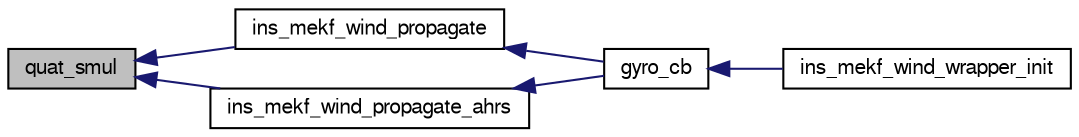 digraph "quat_smul"
{
  edge [fontname="FreeSans",fontsize="10",labelfontname="FreeSans",labelfontsize="10"];
  node [fontname="FreeSans",fontsize="10",shape=record];
  rankdir="LR";
  Node1 [label="quat_smul",height=0.2,width=0.4,color="black", fillcolor="grey75", style="filled", fontcolor="black"];
  Node1 -> Node2 [dir="back",color="midnightblue",fontsize="10",style="solid",fontname="FreeSans"];
  Node2 [label="ins_mekf_wind_propagate",height=0.2,width=0.4,color="black", fillcolor="white", style="filled",URL="$ins__mekf__wind_8h.html#a81c2c896970bbb2edecd7912c450ef76",tooltip="Full INS propagation. "];
  Node2 -> Node3 [dir="back",color="midnightblue",fontsize="10",style="solid",fontname="FreeSans"];
  Node3 [label="gyro_cb",height=0.2,width=0.4,color="black", fillcolor="white", style="filled",URL="$ins__mekf__wind__wrapper_8c.html#a47e1ea35fdb43af72537c6c9f38b889d",tooltip="Call ins_mekf_wind_propagate on new gyro measurements. "];
  Node3 -> Node4 [dir="back",color="midnightblue",fontsize="10",style="solid",fontname="FreeSans"];
  Node4 [label="ins_mekf_wind_wrapper_init",height=0.2,width=0.4,color="black", fillcolor="white", style="filled",URL="$ins__mekf__wind__wrapper_8h.html#a7b3c1fefc89ec1a4ff25484626a02deb",tooltip="Init function. "];
  Node1 -> Node5 [dir="back",color="midnightblue",fontsize="10",style="solid",fontname="FreeSans"];
  Node5 [label="ins_mekf_wind_propagate_ahrs",height=0.2,width=0.4,color="black", fillcolor="white", style="filled",URL="$ins__mekf__wind_8h.html#a2dafde8b5020fda952485d22d7286651",tooltip="AHRS-only propagation + accel correction. "];
  Node5 -> Node3 [dir="back",color="midnightblue",fontsize="10",style="solid",fontname="FreeSans"];
}
